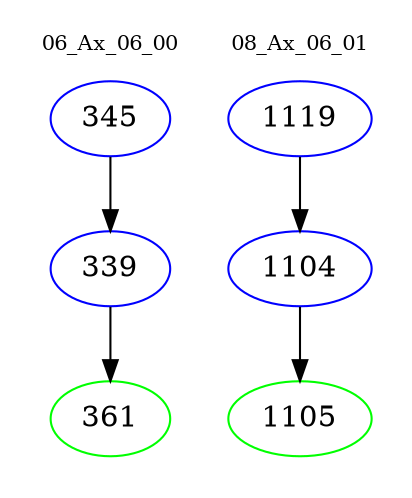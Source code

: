 digraph{
subgraph cluster_0 {
color = white
label = "06_Ax_06_00";
fontsize=10;
T0_345 [label="345", color="blue"]
T0_345 -> T0_339 [color="black"]
T0_339 [label="339", color="blue"]
T0_339 -> T0_361 [color="black"]
T0_361 [label="361", color="green"]
}
subgraph cluster_1 {
color = white
label = "08_Ax_06_01";
fontsize=10;
T1_1119 [label="1119", color="blue"]
T1_1119 -> T1_1104 [color="black"]
T1_1104 [label="1104", color="blue"]
T1_1104 -> T1_1105 [color="black"]
T1_1105 [label="1105", color="green"]
}
}
